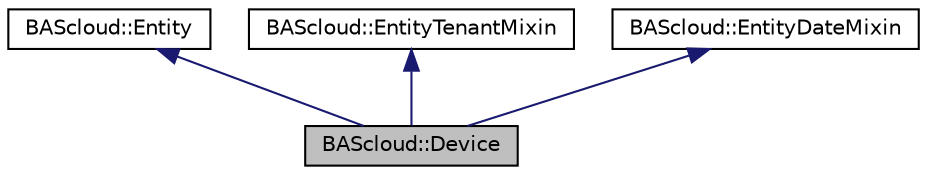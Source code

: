 digraph "BAScloud::Device"
{
 // LATEX_PDF_SIZE
  edge [fontname="Helvetica",fontsize="10",labelfontname="Helvetica",labelfontsize="10"];
  node [fontname="Helvetica",fontsize="10",shape=record];
  Node1 [label="BAScloud::Device",height=0.2,width=0.4,color="black", fillcolor="grey75", style="filled", fontcolor="black",tooltip="A device entity represents a sensor or actor in a property/building."];
  Node2 -> Node1 [dir="back",color="midnightblue",fontsize="10",style="solid",fontname="Helvetica"];
  Node2 [label="BAScloud::Entity",height=0.2,width=0.4,color="black", fillcolor="white", style="filled",URL="$classBAScloud_1_1Entity.html",tooltip="Base class modeling a BAScloud entity."];
  Node3 -> Node1 [dir="back",color="midnightblue",fontsize="10",style="solid",fontname="Helvetica"];
  Node3 [label="BAScloud::EntityTenantMixin",height=0.2,width=0.4,color="black", fillcolor="white", style="filled",URL="$classBAScloud_1_1EntityTenantMixin.html",tooltip="Mixin class that adds functionality and attributes to associate a Tenant to a Entity object."];
  Node4 -> Node1 [dir="back",color="midnightblue",fontsize="10",style="solid",fontname="Helvetica"];
  Node4 [label="BAScloud::EntityDateMixin",height=0.2,width=0.4,color="black", fillcolor="white", style="filled",URL="$classBAScloud_1_1EntityDateMixin.html",tooltip="Mixin class that adds datetime functionality and attributes."];
}
